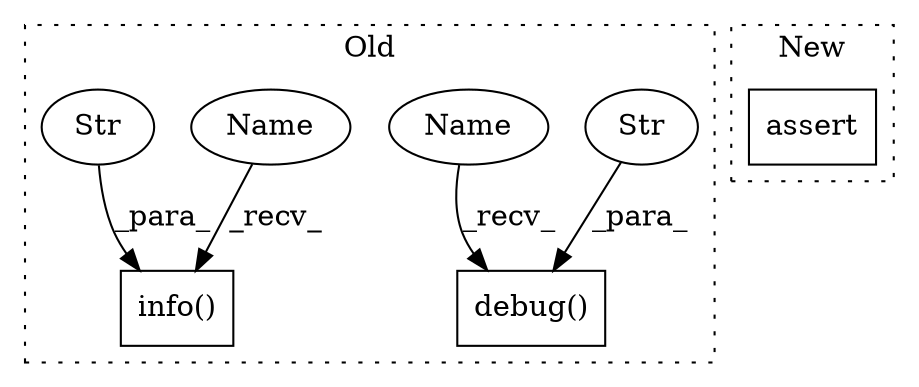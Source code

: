 digraph G {
subgraph cluster0 {
1 [label="debug()" a="75" s="2653,2696" l="10,1" shape="box"];
3 [label="Str" a="66" s="2663" l="20" shape="ellipse"];
4 [label="info()" a="75" s="2796,2854" l="9,1" shape="box"];
5 [label="Str" a="66" s="2805" l="49" shape="ellipse"];
6 [label="Name" a="87" s="2653" l="3" shape="ellipse"];
7 [label="Name" a="87" s="2796" l="3" shape="ellipse"];
label = "Old";
style="dotted";
}
subgraph cluster1 {
2 [label="assert" a="65" s="3029" l="7" shape="box"];
label = "New";
style="dotted";
}
3 -> 1 [label="_para_"];
5 -> 4 [label="_para_"];
6 -> 1 [label="_recv_"];
7 -> 4 [label="_recv_"];
}
